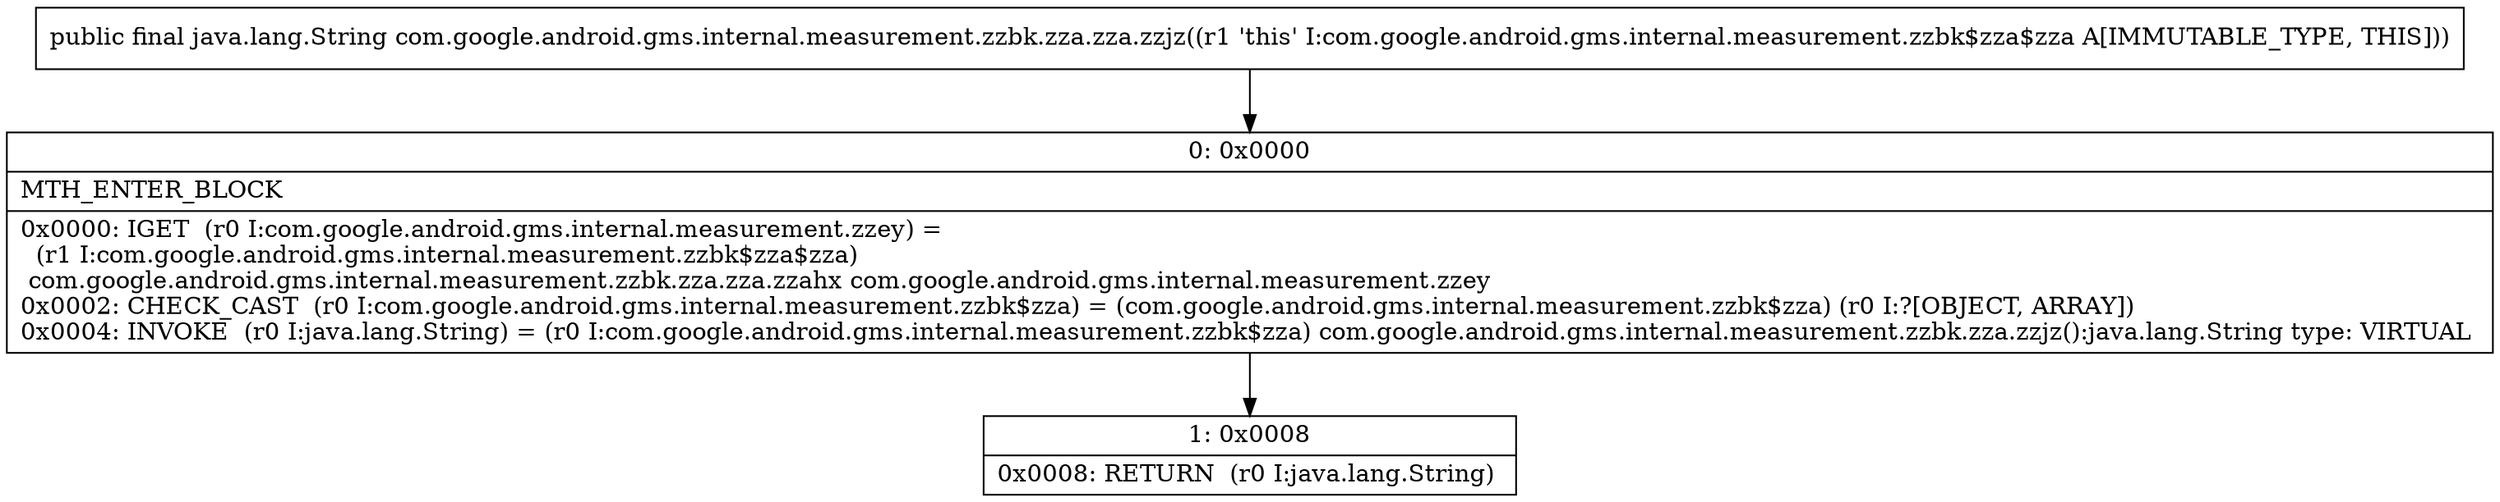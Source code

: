 digraph "CFG forcom.google.android.gms.internal.measurement.zzbk.zza.zza.zzjz()Ljava\/lang\/String;" {
Node_0 [shape=record,label="{0\:\ 0x0000|MTH_ENTER_BLOCK\l|0x0000: IGET  (r0 I:com.google.android.gms.internal.measurement.zzey) = \l  (r1 I:com.google.android.gms.internal.measurement.zzbk$zza$zza)\l com.google.android.gms.internal.measurement.zzbk.zza.zza.zzahx com.google.android.gms.internal.measurement.zzey \l0x0002: CHECK_CAST  (r0 I:com.google.android.gms.internal.measurement.zzbk$zza) = (com.google.android.gms.internal.measurement.zzbk$zza) (r0 I:?[OBJECT, ARRAY]) \l0x0004: INVOKE  (r0 I:java.lang.String) = (r0 I:com.google.android.gms.internal.measurement.zzbk$zza) com.google.android.gms.internal.measurement.zzbk.zza.zzjz():java.lang.String type: VIRTUAL \l}"];
Node_1 [shape=record,label="{1\:\ 0x0008|0x0008: RETURN  (r0 I:java.lang.String) \l}"];
MethodNode[shape=record,label="{public final java.lang.String com.google.android.gms.internal.measurement.zzbk.zza.zza.zzjz((r1 'this' I:com.google.android.gms.internal.measurement.zzbk$zza$zza A[IMMUTABLE_TYPE, THIS])) }"];
MethodNode -> Node_0;
Node_0 -> Node_1;
}

